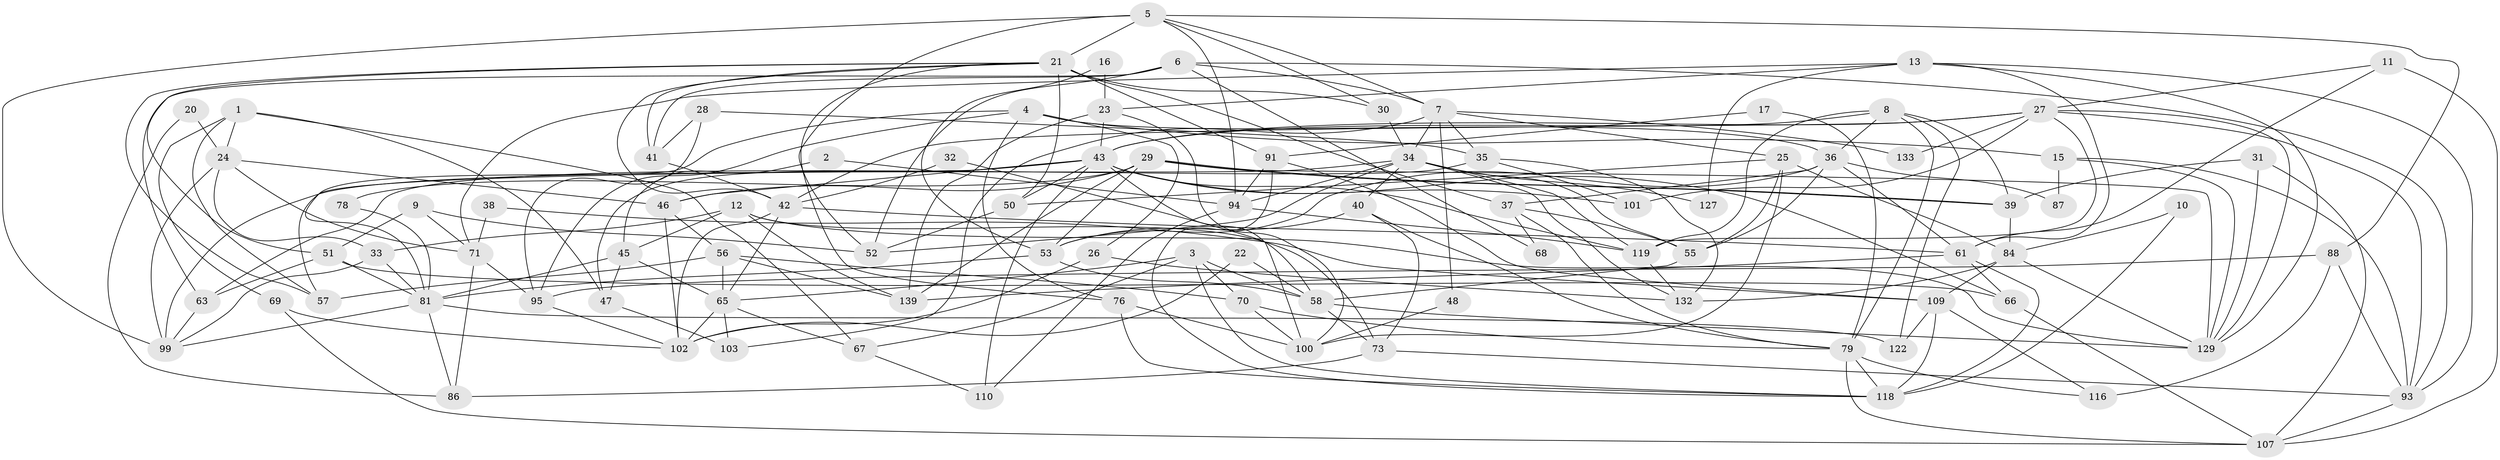 // original degree distribution, {4: 0.24285714285714285, 2: 0.15714285714285714, 3: 0.2642857142857143, 6: 0.11428571428571428, 5: 0.17142857142857143, 7: 0.03571428571428571, 9: 0.014285714285714285}
// Generated by graph-tools (version 1.1) at 2025/11/02/27/25 16:11:16]
// undirected, 91 vertices, 221 edges
graph export_dot {
graph [start="1"]
  node [color=gray90,style=filled];
  1 [super="+14"];
  2;
  3 [super="+72"];
  4 [super="+80"];
  5 [super="+137"];
  6 [super="+104"];
  7 [super="+19"];
  8 [super="+130"];
  9;
  10;
  11;
  12 [super="+77"];
  13 [super="+18"];
  15 [super="+90"];
  16;
  17;
  20;
  21 [super="+83"];
  22;
  23 [super="+131"];
  24 [super="+123"];
  25;
  26;
  27 [super="+54"];
  28;
  29 [super="+82"];
  30;
  31;
  32 [super="+75"];
  33;
  34 [super="+44"];
  35 [super="+113"];
  36 [super="+49"];
  37;
  38;
  39;
  40;
  41 [super="+64"];
  42 [super="+135"];
  43 [super="+60"];
  45 [super="+112"];
  46 [super="+89"];
  47;
  48;
  50;
  51 [super="+98"];
  52;
  53 [super="+62"];
  55 [super="+59"];
  56 [super="+111"];
  57;
  58 [super="+105"];
  61 [super="+126"];
  63;
  65 [super="+74"];
  66;
  67;
  68;
  69;
  70;
  71 [super="+114"];
  73 [super="+140"];
  76;
  78;
  79 [super="+85"];
  81 [super="+92"];
  84 [super="+97"];
  86 [super="+121"];
  87;
  88;
  91 [super="+120"];
  93 [super="+96"];
  94 [super="+106"];
  95 [super="+117"];
  99 [super="+136"];
  100 [super="+108"];
  101;
  102 [super="+124"];
  103;
  107 [super="+115"];
  109 [super="+125"];
  110;
  116;
  118 [super="+128"];
  119;
  122;
  127;
  129 [super="+134"];
  132 [super="+138"];
  133;
  139;
  1 -- 67;
  1 -- 47;
  1 -- 69;
  1 -- 57;
  1 -- 24;
  2 -- 45;
  2 -- 94;
  3 -- 65;
  3 -- 58 [weight=2];
  3 -- 67;
  3 -- 70;
  3 -- 118;
  4 -- 15;
  4 -- 26;
  4 -- 76;
  4 -- 81;
  4 -- 95;
  4 -- 36;
  5 -- 21 [weight=2];
  5 -- 30;
  5 -- 52;
  5 -- 88;
  5 -- 94;
  5 -- 7;
  5 -- 99;
  6 -- 68;
  6 -- 52;
  6 -- 93;
  6 -- 63;
  6 -- 7;
  6 -- 41;
  7 -- 103;
  7 -- 48;
  7 -- 34;
  7 -- 35;
  7 -- 133;
  7 -- 25;
  8 -- 39;
  8 -- 119;
  8 -- 79;
  8 -- 122;
  8 -- 43;
  8 -- 36;
  9 -- 52;
  9 -- 51;
  9 -- 71;
  10 -- 118;
  10 -- 84;
  11 -- 61;
  11 -- 107;
  11 -- 27;
  12 -- 139;
  12 -- 33;
  12 -- 129;
  12 -- 73;
  12 -- 45 [weight=2];
  13 -- 93;
  13 -- 23;
  13 -- 71;
  13 -- 61;
  13 -- 127;
  13 -- 129;
  15 -- 129;
  15 -- 87;
  15 -- 93;
  16 -- 23;
  16 -- 53;
  17 -- 79;
  17 -- 91;
  20 -- 24;
  20 -- 86;
  21 -- 30;
  21 -- 37;
  21 -- 41;
  21 -- 57;
  21 -- 51;
  21 -- 50;
  21 -- 42;
  21 -- 76;
  21 -- 91;
  22 -- 102;
  22 -- 58;
  23 -- 100;
  23 -- 139;
  23 -- 43;
  24 -- 46;
  24 -- 33;
  24 -- 71;
  24 -- 99;
  25 -- 50;
  25 -- 84;
  25 -- 55;
  25 -- 100;
  26 -- 132;
  26 -- 102;
  27 -- 93;
  27 -- 101;
  27 -- 119;
  27 -- 43;
  27 -- 133;
  27 -- 129;
  27 -- 42;
  28 -- 41;
  28 -- 35;
  28 -- 95;
  29 -- 39;
  29 -- 39;
  29 -- 129;
  29 -- 78;
  29 -- 139;
  29 -- 46;
  29 -- 53;
  30 -- 34;
  31 -- 39;
  31 -- 107;
  31 -- 129;
  32 -- 58;
  32 -- 42 [weight=2];
  33 -- 81;
  33 -- 99;
  34 -- 55;
  34 -- 94;
  34 -- 119;
  34 -- 127;
  34 -- 99 [weight=2];
  34 -- 52;
  34 -- 40;
  34 -- 132;
  35 -- 101;
  35 -- 132;
  35 -- 63;
  36 -- 37;
  36 -- 55;
  36 -- 87;
  36 -- 61;
  36 -- 53;
  37 -- 79;
  37 -- 68;
  37 -- 55;
  38 -- 109;
  38 -- 71;
  39 -- 84;
  40 -- 53;
  40 -- 73;
  40 -- 79;
  41 -- 42;
  42 -- 65;
  42 -- 102;
  42 -- 61;
  43 -- 119;
  43 -- 100;
  43 -- 101;
  43 -- 66;
  43 -- 46;
  43 -- 47;
  43 -- 110;
  43 -- 50;
  43 -- 57;
  45 -- 81;
  45 -- 47;
  45 -- 65;
  46 -- 56;
  46 -- 102;
  47 -- 103;
  48 -- 100;
  50 -- 52;
  51 -- 63;
  51 -- 81 [weight=2];
  51 -- 66;
  53 -- 58;
  53 -- 81;
  55 -- 58;
  56 -- 70;
  56 -- 65 [weight=2];
  56 -- 139;
  56 -- 57;
  58 -- 73;
  58 -- 129;
  61 -- 66;
  61 -- 139;
  61 -- 118;
  63 -- 99;
  65 -- 67;
  65 -- 103;
  65 -- 102;
  66 -- 107;
  67 -- 110;
  69 -- 107;
  69 -- 102;
  70 -- 79;
  70 -- 100;
  71 -- 95;
  71 -- 86;
  73 -- 93;
  73 -- 86;
  76 -- 118;
  76 -- 100;
  78 -- 81;
  79 -- 116;
  79 -- 107;
  79 -- 118;
  81 -- 122;
  81 -- 86;
  81 -- 99;
  84 -- 132 [weight=2];
  84 -- 129;
  84 -- 109;
  88 -- 116;
  88 -- 93;
  88 -- 95;
  91 -- 109;
  91 -- 94;
  91 -- 118;
  93 -- 107;
  94 -- 119;
  94 -- 110;
  95 -- 102;
  109 -- 116;
  109 -- 118;
  109 -- 122;
  119 -- 132;
}

